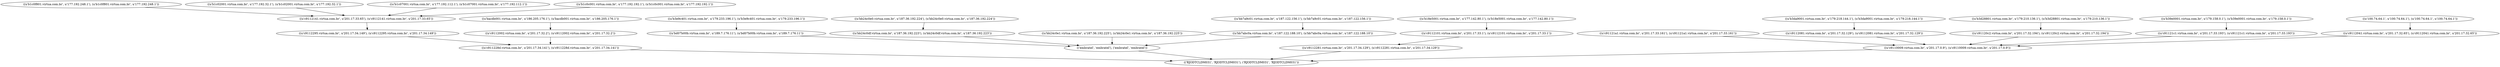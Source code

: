 digraph {
   "((u'c91121a1.virtua.com.br', u'201.17.33.161'), (u'c91121a1.virtua.com.br', u'201.17.33.161'))" -> "((u'c9110009.virtua.com.br', u'201.17.0.9'), (u'c9110009.virtua.com.br', u'201.17.0.9'))"
   "((u'c9112081.virtua.com.br', u'201.17.32.129'), (u'c9112081.virtua.com.br', u'201.17.32.129'))" -> "((u'c9110009.virtua.com.br', u'201.17.0.9'), (u'c9110009.virtua.com.br', u'201.17.0.9'))"
   "((u'b3da9001.virtua.com.br', u'179.218.144.1'), (u'b3da9001.virtua.com.br', u'179.218.144.1'))" -> "((u'c9112081.virtua.com.br', u'201.17.32.129'), (u'c9112081.virtua.com.br', u'201.17.32.129'))"
   "((u'b1c0f801.virtua.com.br', u'177.192.248.1'), (u'b1c0f801.virtua.com.br', u'177.192.248.1'))" -> "((u'c9112141.virtua.com.br', u'201.17.33.65'), (u'c9112141.virtua.com.br', u'201.17.33.65'))"
   "((u'b3e9c401.virtua.com.br', u'179.233.196.1'), (u'b3e9c401.virtua.com.br', u'179.233.196.1'))" -> "((u'bd07b00b.virtua.com.br', u'189.7.176.11'), (u'bd07b00b.virtua.com.br', u'189.7.176.11'))"
   "((u'bb24c0e0.virtua.com.br', u'187.36.192.224'), (u'bb24c0e0.virtua.com.br', u'187.36.192.224'))" -> "((u'bb24c0df.virtua.com.br', u'187.36.192.223'), (u'bb24c0df.virtua.com.br', u'187.36.192.223'))"
   "((u'b1c02001.virtua.com.br', u'177.192.32.1'), (u'b1c02001.virtua.com.br', u'177.192.32.1'))" -> "((u'c9112141.virtua.com.br', u'201.17.33.65'), (u'c9112141.virtua.com.br', u'201.17.33.65'))"
   "((u'b3d28801.virtua.com.br', u'179.210.136.1'), (u'b3d28801.virtua.com.br', u'179.210.136.1'))" -> "((u'c91120c2.virtua.com.br', u'201.17.32.194'), (u'c91120c2.virtua.com.br', u'201.17.32.194'))"
   "((u'c9112295.virtua.com.br', u'201.17.34.149'), (u'c9112295.virtua.com.br', u'201.17.34.149'))" -> "((u'c911228d.virtua.com.br', u'201.17.34.141'), (u'c911228d.virtua.com.br', u'201.17.34.141'))"
   "((u'b39e0001.virtua.com.br', u'179.158.0.1'), (u'b39e0001.virtua.com.br', u'179.158.0.1'))" -> "((u'c91121c1.virtua.com.br', u'201.17.33.193'), (u'c91121c1.virtua.com.br', u'201.17.33.193'))"
   "((u'bb24c0e1.virtua.com.br', u'187.36.192.225'), (u'bb24c0e1.virtua.com.br', u'187.36.192.225'))" -> "(('embratel', 'embratel'), ('embratel', 'embratel'))"
   "((u'bb7a9c01.virtua.com.br', u'187.122.156.1'), (u'bb7a9c01.virtua.com.br', u'187.122.156.1'))" -> "((u'bb7abc0a.virtua.com.br', u'187.122.188.10'), (u'bb7abc0a.virtua.com.br', u'187.122.188.10'))"
   "((u'bd07b00b.virtua.com.br', u'189.7.176.11'), (u'bd07b00b.virtua.com.br', u'189.7.176.11'))" -> "(('embratel', 'embratel'), ('embratel', 'embratel'))"
   "((u'c9112101.virtua.com.br', u'201.17.33.1'), (u'c9112101.virtua.com.br', u'201.17.33.1'))" -> "((u'c9112281.virtua.com.br', u'201.17.34.129'), (u'c9112281.virtua.com.br', u'201.17.34.129'))"
   "((u'b1c07001.virtua.com.br', u'177.192.112.1'), (u'b1c07001.virtua.com.br', u'177.192.112.1'))" -> "((u'c9112141.virtua.com.br', u'201.17.33.65'), (u'c9112141.virtua.com.br', u'201.17.33.65'))"
   "((u'b1c0c001.virtua.com.br', u'177.192.192.1'), (u'b1c0c001.virtua.com.br', u'177.192.192.1'))" -> "((u'c9112141.virtua.com.br', u'201.17.33.65'), (u'c9112141.virtua.com.br', u'201.17.33.65'))"
   "((u'c9112002.virtua.com.br', u'201.17.32.2'), (u'c9112002.virtua.com.br', u'201.17.32.2'))" -> "((u'c911228d.virtua.com.br', u'201.17.34.141'), (u'c911228d.virtua.com.br', u'201.17.34.141'))"
   "(('embratel', 'embratel'), ('embratel', 'embratel'))" -> "(('RJODTCLDM031', 'RJODTCLDM031'), ('RJODTCLDM031', 'RJODTCLDM031'))"
   "((u'c9112041.virtua.com.br', u'201.17.32.65'), (u'c9112041.virtua.com.br', u'201.17.32.65'))" -> "((u'c9110009.virtua.com.br', u'201.17.0.9'), (u'c9110009.virtua.com.br', u'201.17.0.9'))"
   "((u'100.74.64.1', u'100.74.64.1'), (u'100.74.64.1', u'100.74.64.1'))" -> "((u'c9112041.virtua.com.br', u'201.17.32.65'), (u'c9112041.virtua.com.br', u'201.17.32.65'))"
   "((u'c911228d.virtua.com.br', u'201.17.34.141'), (u'c911228d.virtua.com.br', u'201.17.34.141'))" -> "(('RJODTCLDM031', 'RJODTCLDM031'), ('RJODTCLDM031', 'RJODTCLDM031'))"
   "((u'c91121c1.virtua.com.br', u'201.17.33.193'), (u'c91121c1.virtua.com.br', u'201.17.33.193'))" -> "((u'c9110009.virtua.com.br', u'201.17.0.9'), (u'c9110009.virtua.com.br', u'201.17.0.9'))"
   "((u'bacdb001.virtua.com.br', u'186.205.176.1'), (u'bacdb001.virtua.com.br', u'186.205.176.1'))" -> "((u'c9112002.virtua.com.br', u'201.17.32.2'), (u'c9112002.virtua.com.br', u'201.17.32.2'))"
   "((u'bb24c0df.virtua.com.br', u'187.36.192.223'), (u'bb24c0df.virtua.com.br', u'187.36.192.223'))" -> "(('embratel', 'embratel'), ('embratel', 'embratel'))"
   "((u'c91120c2.virtua.com.br', u'201.17.32.194'), (u'c91120c2.virtua.com.br', u'201.17.32.194'))" -> "((u'c9110009.virtua.com.br', u'201.17.0.9'), (u'c9110009.virtua.com.br', u'201.17.0.9'))"
   "((u'c9112281.virtua.com.br', u'201.17.34.129'), (u'c9112281.virtua.com.br', u'201.17.34.129'))" -> "(('RJODTCLDM031', 'RJODTCLDM031'), ('RJODTCLDM031', 'RJODTCLDM031'))"
   "((u'c9110009.virtua.com.br', u'201.17.0.9'), (u'c9110009.virtua.com.br', u'201.17.0.9'))" -> "(('RJODTCLDM031', 'RJODTCLDM031'), ('RJODTCLDM031', 'RJODTCLDM031'))"
   "((u'b18e5001.virtua.com.br', u'177.142.80.1'), (u'b18e5001.virtua.com.br', u'177.142.80.1'))" -> "((u'c9112101.virtua.com.br', u'201.17.33.1'), (u'c9112101.virtua.com.br', u'201.17.33.1'))"
   "((u'bb7abc0a.virtua.com.br', u'187.122.188.10'), (u'bb7abc0a.virtua.com.br', u'187.122.188.10'))" -> "(('embratel', 'embratel'), ('embratel', 'embratel'))"
   "((u'c9112141.virtua.com.br', u'201.17.33.65'), (u'c9112141.virtua.com.br', u'201.17.33.65'))" -> "((u'c9112295.virtua.com.br', u'201.17.34.149'), (u'c9112295.virtua.com.br', u'201.17.34.149'))"
}